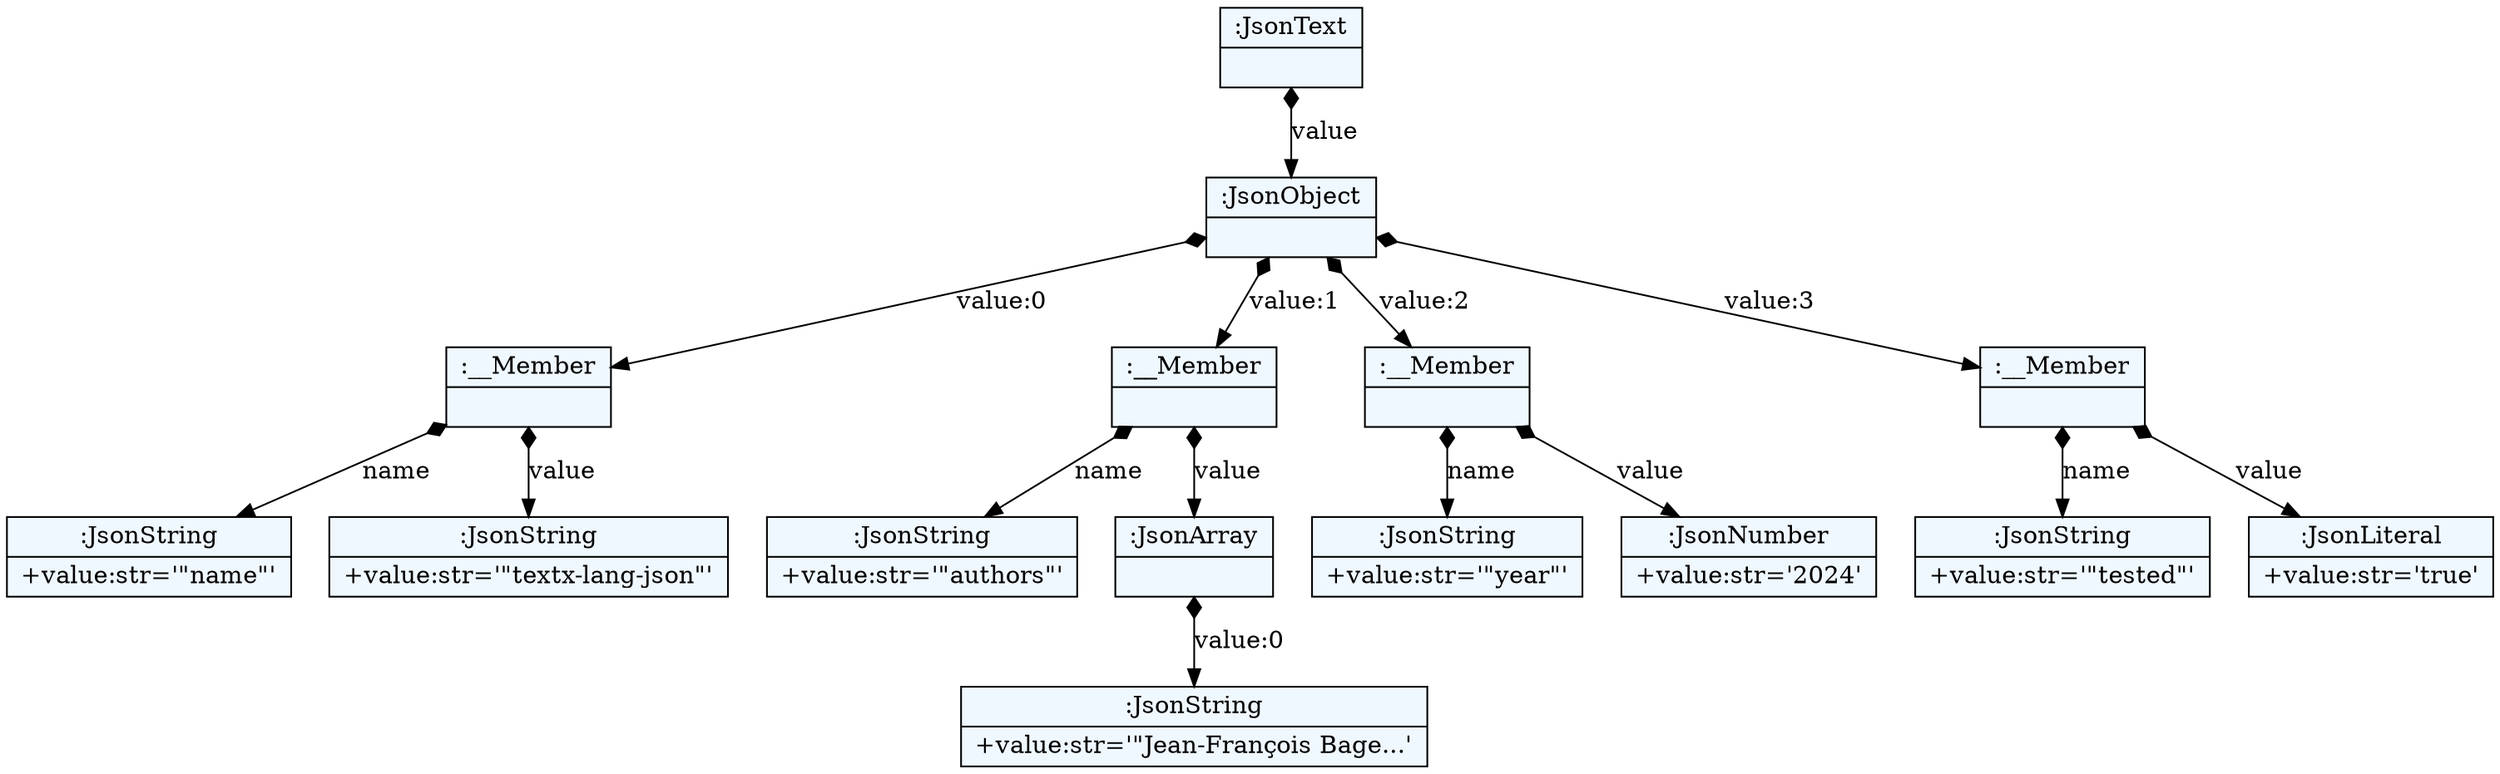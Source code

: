 
    digraph textX {
    fontname = "Bitstream Vera Sans"
    fontsize = 8
    node[
        shape=record,
        style=filled,
        fillcolor=aliceblue
    ]
    nodesep = 0.3
    edge[dir=black,arrowtail=empty]


1664679089488 -> 1664679089392 [label="value" arrowtail=diamond dir=both]
1664679089392 -> 1664679089248 [label="value:0" arrowtail=diamond dir=both]
1664679089248 -> 1664679089104 [label="name" arrowtail=diamond dir=both]
1664679089104[label="{:JsonString|+value:str='\"name\"'\l}"]
1664679089248 -> 1664679089056 [label="value" arrowtail=diamond dir=both]
1664679089056[label="{:JsonString|+value:str='\"textx-lang-json\"'\l}"]
1664679089248[label="{:__Member|}"]
1664679089392 -> 1664679089152 [label="value:1" arrowtail=diamond dir=both]
1664679089152 -> 1664679088912 [label="name" arrowtail=diamond dir=both]
1664679088912[label="{:JsonString|+value:str='\"authors\"'\l}"]
1664679089152 -> 1664679088864 [label="value" arrowtail=diamond dir=both]
1664679088864 -> 1664679088720 [label="value:0" arrowtail=diamond dir=both]
1664679088720[label="{:JsonString|+value:str='\"Jean-François Bage...'\l}"]
1664679088864[label="{:JsonArray|}"]
1664679089152[label="{:__Member|}"]
1664679089392 -> 1664679088960 [label="value:2" arrowtail=diamond dir=both]
1664679088960 -> 1664679088672 [label="name" arrowtail=diamond dir=both]
1664679088672[label="{:JsonString|+value:str='\"year\"'\l}"]
1664679088960 -> 1664679088624 [label="value" arrowtail=diamond dir=both]
1664679088624[label="{:JsonNumber|+value:str='2024'\l}"]
1664679088960[label="{:__Member|}"]
1664679089392 -> 1664679088768 [label="value:3" arrowtail=diamond dir=both]
1664679088768 -> 1664679088480 [label="name" arrowtail=diamond dir=both]
1664679088480[label="{:JsonString|+value:str='\"tested\"'\l}"]
1664679088768 -> 1664679088432 [label="value" arrowtail=diamond dir=both]
1664679088432[label="{:JsonLiteral|+value:str='true'\l}"]
1664679088768[label="{:__Member|}"]
1664679089392[label="{:JsonObject|}"]
1664679089488[label="{:JsonText|}"]

}

